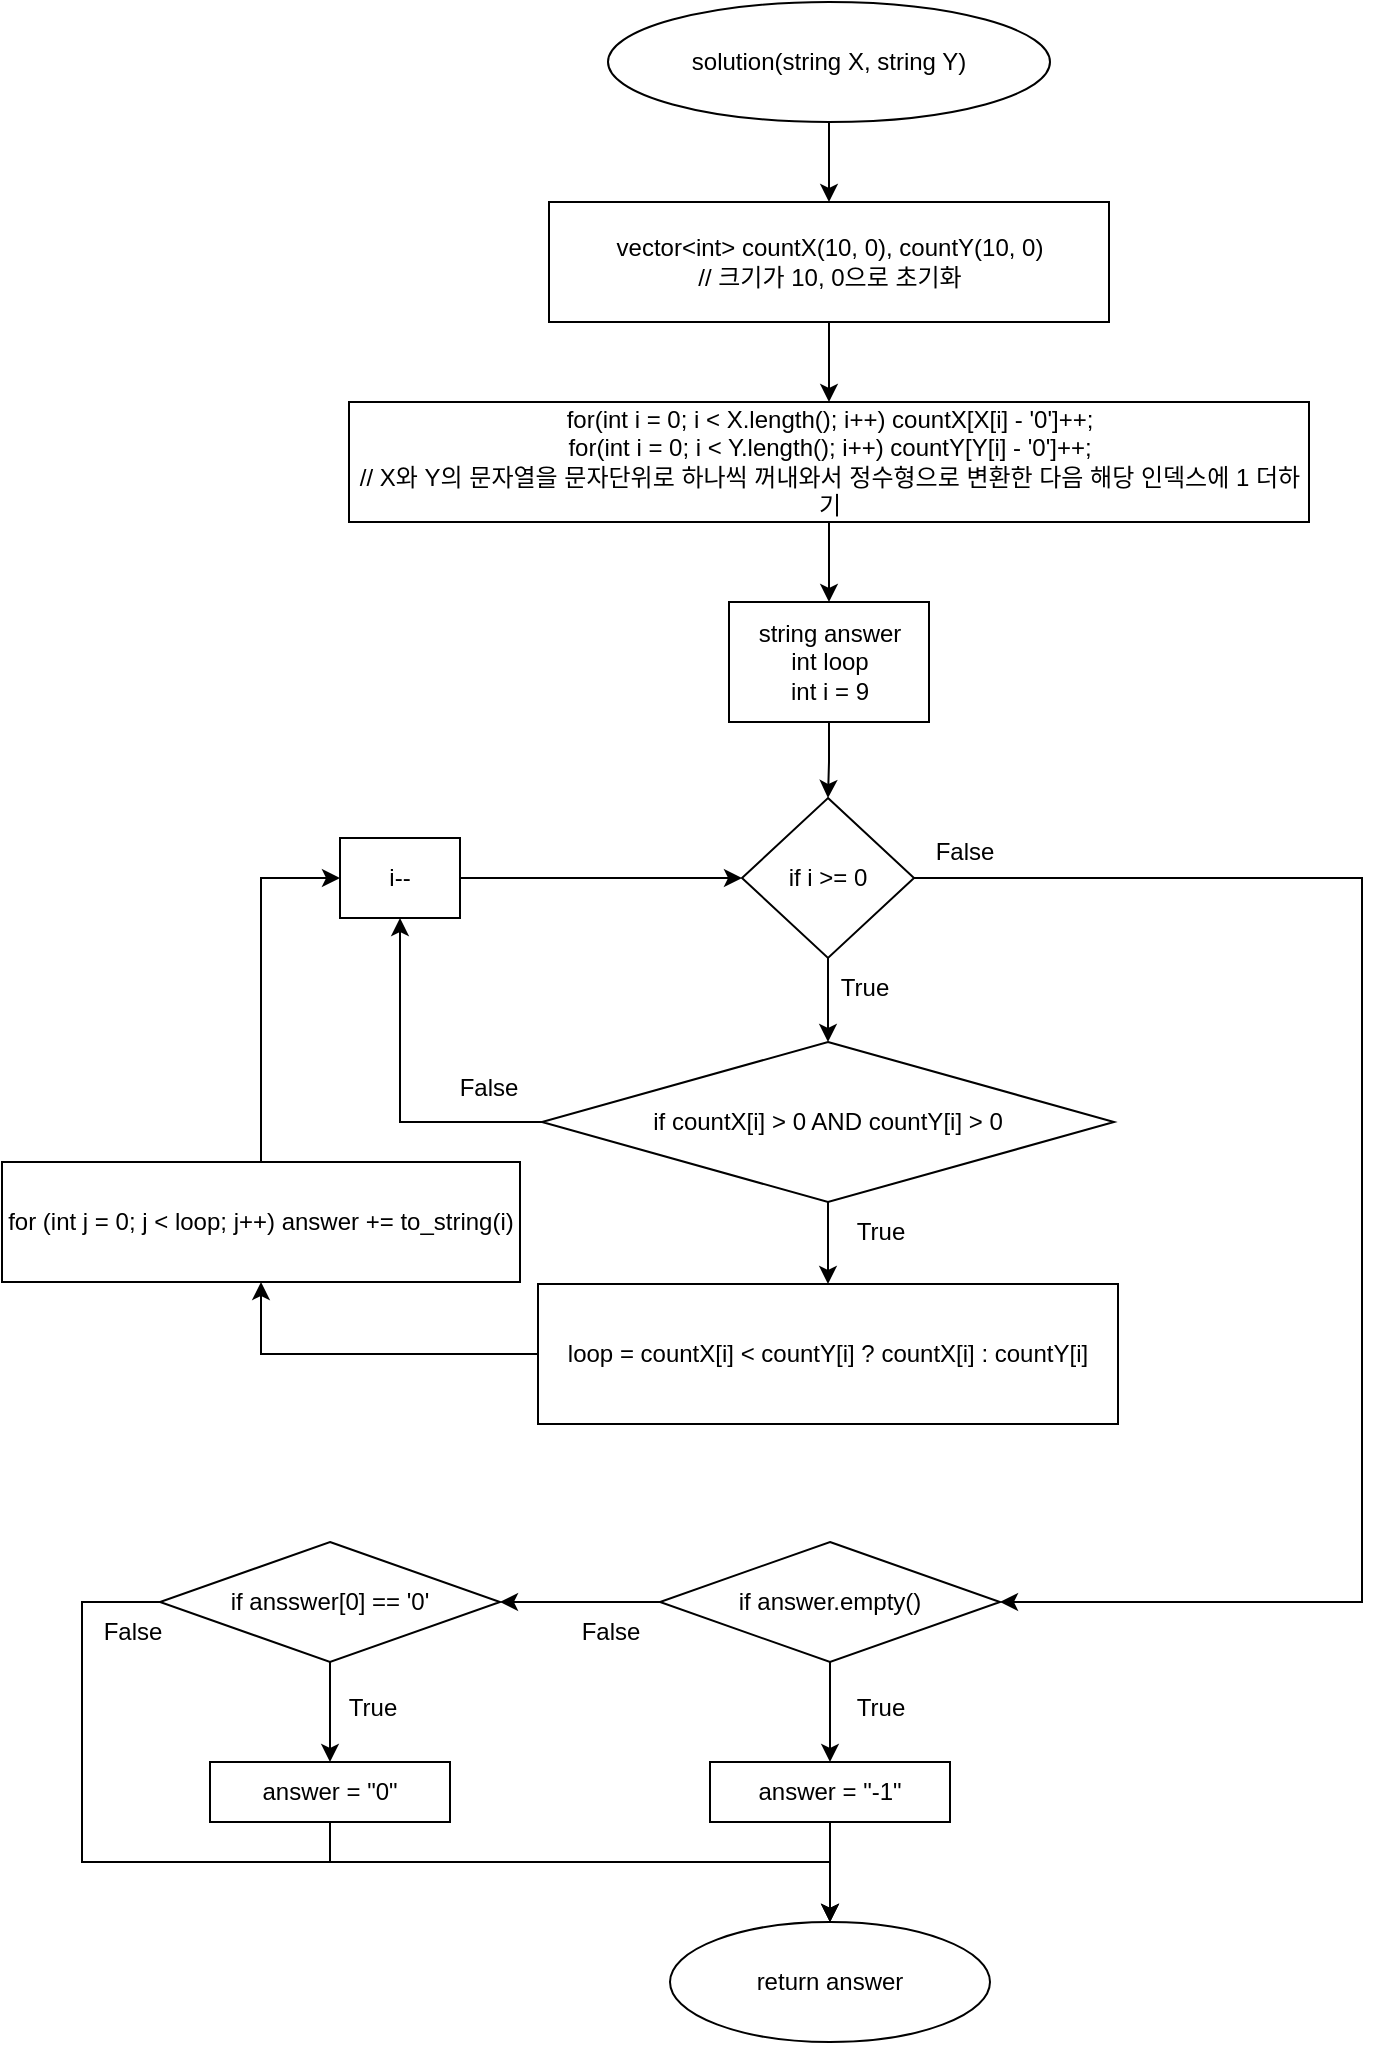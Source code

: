 <mxfile version="21.2.8" type="device">
  <diagram id="C5RBs43oDa-KdzZeNtuy" name="Page-1">
    <mxGraphModel dx="540" dy="622" grid="1" gridSize="10" guides="1" tooltips="1" connect="1" arrows="1" fold="1" page="1" pageScale="1" pageWidth="827" pageHeight="1169" math="0" shadow="0">
      <root>
        <mxCell id="WIyWlLk6GJQsqaUBKTNV-0" />
        <mxCell id="WIyWlLk6GJQsqaUBKTNV-1" parent="WIyWlLk6GJQsqaUBKTNV-0" />
        <mxCell id="y7oVH6b_le28oKli2TMe-2" value="" style="edgeStyle=orthogonalEdgeStyle;rounded=0;orthogonalLoop=1;jettySize=auto;html=1;" parent="WIyWlLk6GJQsqaUBKTNV-1" source="y7oVH6b_le28oKli2TMe-0" target="y7oVH6b_le28oKli2TMe-1" edge="1">
          <mxGeometry relative="1" as="geometry" />
        </mxCell>
        <mxCell id="y7oVH6b_le28oKli2TMe-0" value="solution(string X, string Y)" style="ellipse;whiteSpace=wrap;html=1;" parent="WIyWlLk6GJQsqaUBKTNV-1" vertex="1">
          <mxGeometry x="303" y="80" width="221" height="60" as="geometry" />
        </mxCell>
        <mxCell id="y7oVH6b_le28oKli2TMe-5" value="" style="edgeStyle=orthogonalEdgeStyle;rounded=0;orthogonalLoop=1;jettySize=auto;html=1;" parent="WIyWlLk6GJQsqaUBKTNV-1" source="y7oVH6b_le28oKli2TMe-1" target="y7oVH6b_le28oKli2TMe-4" edge="1">
          <mxGeometry relative="1" as="geometry" />
        </mxCell>
        <mxCell id="y7oVH6b_le28oKli2TMe-1" value="vector&amp;lt;int&amp;gt; countX(10, 0), countY(10, 0)&lt;br&gt;// 크기가 10, 0으로 초기화" style="whiteSpace=wrap;html=1;" parent="WIyWlLk6GJQsqaUBKTNV-1" vertex="1">
          <mxGeometry x="273.5" y="180" width="280" height="60" as="geometry" />
        </mxCell>
        <mxCell id="y7oVH6b_le28oKli2TMe-8" value="" style="edgeStyle=orthogonalEdgeStyle;rounded=0;orthogonalLoop=1;jettySize=auto;html=1;" parent="WIyWlLk6GJQsqaUBKTNV-1" source="y7oVH6b_le28oKli2TMe-4" target="y7oVH6b_le28oKli2TMe-7" edge="1">
          <mxGeometry relative="1" as="geometry" />
        </mxCell>
        <mxCell id="y7oVH6b_le28oKli2TMe-4" value="for(int i = 0; i &amp;lt; X.length(); i++) countX[X[i] - &#39;0&#39;]++;&lt;br&gt;for(int i = 0; i &amp;lt; Y.length(); i++) countY[Y[i] - &#39;0&#39;]++;&lt;br&gt;// X와 Y의 문자열을 문자단위로 하나씩 꺼내와서 정수형으로 변환한 다음 해당 인덱스에 1 더하기" style="whiteSpace=wrap;html=1;" parent="WIyWlLk6GJQsqaUBKTNV-1" vertex="1">
          <mxGeometry x="173.5" y="280" width="480" height="60" as="geometry" />
        </mxCell>
        <mxCell id="y7oVH6b_le28oKli2TMe-10" value="" style="edgeStyle=orthogonalEdgeStyle;rounded=0;orthogonalLoop=1;jettySize=auto;html=1;" parent="WIyWlLk6GJQsqaUBKTNV-1" source="y7oVH6b_le28oKli2TMe-7" target="y7oVH6b_le28oKli2TMe-9" edge="1">
          <mxGeometry relative="1" as="geometry" />
        </mxCell>
        <mxCell id="y7oVH6b_le28oKli2TMe-7" value="string answer&lt;br&gt;int loop&lt;br&gt;int i = 9" style="whiteSpace=wrap;html=1;" parent="WIyWlLk6GJQsqaUBKTNV-1" vertex="1">
          <mxGeometry x="363.5" y="380" width="100" height="60" as="geometry" />
        </mxCell>
        <mxCell id="y7oVH6b_le28oKli2TMe-18" value="" style="edgeStyle=orthogonalEdgeStyle;rounded=0;orthogonalLoop=1;jettySize=auto;html=1;" parent="WIyWlLk6GJQsqaUBKTNV-1" source="y7oVH6b_le28oKli2TMe-9" target="y7oVH6b_le28oKli2TMe-17" edge="1">
          <mxGeometry relative="1" as="geometry" />
        </mxCell>
        <mxCell id="y7oVH6b_le28oKli2TMe-33" style="edgeStyle=orthogonalEdgeStyle;rounded=0;orthogonalLoop=1;jettySize=auto;html=1;entryX=1;entryY=0.5;entryDx=0;entryDy=0;" parent="WIyWlLk6GJQsqaUBKTNV-1" source="y7oVH6b_le28oKli2TMe-9" target="y7oVH6b_le28oKli2TMe-32" edge="1">
          <mxGeometry relative="1" as="geometry">
            <Array as="points">
              <mxPoint x="680" y="518" />
              <mxPoint x="680" y="880" />
            </Array>
          </mxGeometry>
        </mxCell>
        <mxCell id="y7oVH6b_le28oKli2TMe-9" value="if i &amp;gt;= 0" style="rhombus;whiteSpace=wrap;html=1;" parent="WIyWlLk6GJQsqaUBKTNV-1" vertex="1">
          <mxGeometry x="370" y="478" width="86" height="80" as="geometry" />
        </mxCell>
        <mxCell id="y7oVH6b_le28oKli2TMe-22" value="" style="edgeStyle=orthogonalEdgeStyle;rounded=0;orthogonalLoop=1;jettySize=auto;html=1;" parent="WIyWlLk6GJQsqaUBKTNV-1" source="y7oVH6b_le28oKli2TMe-17" target="y7oVH6b_le28oKli2TMe-21" edge="1">
          <mxGeometry relative="1" as="geometry" />
        </mxCell>
        <mxCell id="y7oVH6b_le28oKli2TMe-27" style="edgeStyle=orthogonalEdgeStyle;rounded=0;orthogonalLoop=1;jettySize=auto;html=1;entryX=0.5;entryY=1;entryDx=0;entryDy=0;" parent="WIyWlLk6GJQsqaUBKTNV-1" source="y7oVH6b_le28oKli2TMe-17" target="y7oVH6b_le28oKli2TMe-24" edge="1">
          <mxGeometry relative="1" as="geometry" />
        </mxCell>
        <mxCell id="y7oVH6b_le28oKli2TMe-17" value="if countX[i] &amp;gt; 0 AND countY[i] &amp;gt; 0" style="rhombus;whiteSpace=wrap;html=1;" parent="WIyWlLk6GJQsqaUBKTNV-1" vertex="1">
          <mxGeometry x="270" y="600" width="286" height="80" as="geometry" />
        </mxCell>
        <mxCell id="y7oVH6b_le28oKli2TMe-30" style="edgeStyle=orthogonalEdgeStyle;rounded=0;orthogonalLoop=1;jettySize=auto;html=1;entryX=0;entryY=0.5;entryDx=0;entryDy=0;" parent="WIyWlLk6GJQsqaUBKTNV-1" source="y7oVH6b_le28oKli2TMe-19" target="y7oVH6b_le28oKli2TMe-24" edge="1">
          <mxGeometry relative="1" as="geometry" />
        </mxCell>
        <mxCell id="y7oVH6b_le28oKli2TMe-19" value="for (int j = 0; j &amp;lt; loop; j++) answer += to_string(i)" style="whiteSpace=wrap;html=1;" parent="WIyWlLk6GJQsqaUBKTNV-1" vertex="1">
          <mxGeometry y="660" width="259" height="60" as="geometry" />
        </mxCell>
        <mxCell id="y7oVH6b_le28oKli2TMe-23" style="edgeStyle=orthogonalEdgeStyle;rounded=0;orthogonalLoop=1;jettySize=auto;html=1;entryX=0.5;entryY=1;entryDx=0;entryDy=0;" parent="WIyWlLk6GJQsqaUBKTNV-1" source="y7oVH6b_le28oKli2TMe-21" target="y7oVH6b_le28oKli2TMe-19" edge="1">
          <mxGeometry relative="1" as="geometry" />
        </mxCell>
        <mxCell id="y7oVH6b_le28oKli2TMe-21" value="loop = countX[i] &amp;lt; countY[i] ? countX[i] : countY[i]" style="whiteSpace=wrap;html=1;" parent="WIyWlLk6GJQsqaUBKTNV-1" vertex="1">
          <mxGeometry x="268" y="721" width="290" height="70" as="geometry" />
        </mxCell>
        <mxCell id="y7oVH6b_le28oKli2TMe-29" style="edgeStyle=orthogonalEdgeStyle;rounded=0;orthogonalLoop=1;jettySize=auto;html=1;entryX=0;entryY=0.5;entryDx=0;entryDy=0;" parent="WIyWlLk6GJQsqaUBKTNV-1" source="y7oVH6b_le28oKli2TMe-24" target="y7oVH6b_le28oKli2TMe-9" edge="1">
          <mxGeometry relative="1" as="geometry" />
        </mxCell>
        <mxCell id="y7oVH6b_le28oKli2TMe-24" value="i--" style="whiteSpace=wrap;html=1;" parent="WIyWlLk6GJQsqaUBKTNV-1" vertex="1">
          <mxGeometry x="169" y="498" width="60" height="40" as="geometry" />
        </mxCell>
        <mxCell id="y7oVH6b_le28oKli2TMe-26" value="True" style="text;html=1;align=center;verticalAlign=middle;resizable=0;points=[];autosize=1;strokeColor=none;fillColor=none;" parent="WIyWlLk6GJQsqaUBKTNV-1" vertex="1">
          <mxGeometry x="413.5" y="680" width="50" height="30" as="geometry" />
        </mxCell>
        <mxCell id="y7oVH6b_le28oKli2TMe-28" value="False" style="text;html=1;align=center;verticalAlign=middle;resizable=0;points=[];autosize=1;strokeColor=none;fillColor=none;" parent="WIyWlLk6GJQsqaUBKTNV-1" vertex="1">
          <mxGeometry x="218" y="608" width="50" height="30" as="geometry" />
        </mxCell>
        <mxCell id="y7oVH6b_le28oKli2TMe-39" value="" style="edgeStyle=orthogonalEdgeStyle;rounded=0;orthogonalLoop=1;jettySize=auto;html=1;" parent="WIyWlLk6GJQsqaUBKTNV-1" source="y7oVH6b_le28oKli2TMe-32" target="y7oVH6b_le28oKli2TMe-38" edge="1">
          <mxGeometry relative="1" as="geometry" />
        </mxCell>
        <mxCell id="y7oVH6b_le28oKli2TMe-41" value="" style="edgeStyle=orthogonalEdgeStyle;rounded=0;orthogonalLoop=1;jettySize=auto;html=1;" parent="WIyWlLk6GJQsqaUBKTNV-1" source="y7oVH6b_le28oKli2TMe-32" target="y7oVH6b_le28oKli2TMe-40" edge="1">
          <mxGeometry relative="1" as="geometry" />
        </mxCell>
        <mxCell id="y7oVH6b_le28oKli2TMe-32" value="if answer.empty()" style="rhombus;whiteSpace=wrap;html=1;" parent="WIyWlLk6GJQsqaUBKTNV-1" vertex="1">
          <mxGeometry x="329" y="850" width="170" height="60" as="geometry" />
        </mxCell>
        <mxCell id="y7oVH6b_le28oKli2TMe-34" value="True" style="text;html=1;align=center;verticalAlign=middle;resizable=0;points=[];autosize=1;strokeColor=none;fillColor=none;" parent="WIyWlLk6GJQsqaUBKTNV-1" vertex="1">
          <mxGeometry x="406" y="558" width="50" height="30" as="geometry" />
        </mxCell>
        <mxCell id="y7oVH6b_le28oKli2TMe-35" value="False" style="text;html=1;align=center;verticalAlign=middle;resizable=0;points=[];autosize=1;strokeColor=none;fillColor=none;" parent="WIyWlLk6GJQsqaUBKTNV-1" vertex="1">
          <mxGeometry x="456" y="490" width="50" height="30" as="geometry" />
        </mxCell>
        <mxCell id="y7oVH6b_le28oKli2TMe-52" value="" style="edgeStyle=orthogonalEdgeStyle;rounded=0;orthogonalLoop=1;jettySize=auto;html=1;" parent="WIyWlLk6GJQsqaUBKTNV-1" source="y7oVH6b_le28oKli2TMe-38" target="y7oVH6b_le28oKli2TMe-49" edge="1">
          <mxGeometry relative="1" as="geometry" />
        </mxCell>
        <mxCell id="y7oVH6b_le28oKli2TMe-38" value="answer = &quot;-1&quot;" style="whiteSpace=wrap;html=1;" parent="WIyWlLk6GJQsqaUBKTNV-1" vertex="1">
          <mxGeometry x="354" y="960" width="120" height="30" as="geometry" />
        </mxCell>
        <mxCell id="y7oVH6b_le28oKli2TMe-43" value="" style="edgeStyle=orthogonalEdgeStyle;rounded=0;orthogonalLoop=1;jettySize=auto;html=1;" parent="WIyWlLk6GJQsqaUBKTNV-1" source="y7oVH6b_le28oKli2TMe-40" edge="1">
          <mxGeometry relative="1" as="geometry">
            <mxPoint x="164" y="960" as="targetPoint" />
          </mxGeometry>
        </mxCell>
        <mxCell id="y7oVH6b_le28oKli2TMe-56" style="edgeStyle=orthogonalEdgeStyle;rounded=0;orthogonalLoop=1;jettySize=auto;html=1;entryX=0.5;entryY=0;entryDx=0;entryDy=0;" parent="WIyWlLk6GJQsqaUBKTNV-1" source="y7oVH6b_le28oKli2TMe-40" target="y7oVH6b_le28oKli2TMe-49" edge="1">
          <mxGeometry relative="1" as="geometry">
            <Array as="points">
              <mxPoint x="40" y="880" />
              <mxPoint x="40" y="1010" />
              <mxPoint x="414" y="1010" />
            </Array>
          </mxGeometry>
        </mxCell>
        <mxCell id="y7oVH6b_le28oKli2TMe-40" value="if ansswer[0] == &#39;0&#39;" style="rhombus;whiteSpace=wrap;html=1;" parent="WIyWlLk6GJQsqaUBKTNV-1" vertex="1">
          <mxGeometry x="79" y="850" width="170" height="60" as="geometry" />
        </mxCell>
        <mxCell id="y7oVH6b_le28oKli2TMe-51" style="edgeStyle=orthogonalEdgeStyle;rounded=0;orthogonalLoop=1;jettySize=auto;html=1;" parent="WIyWlLk6GJQsqaUBKTNV-1" source="y7oVH6b_le28oKli2TMe-44" target="y7oVH6b_le28oKli2TMe-49" edge="1">
          <mxGeometry relative="1" as="geometry">
            <Array as="points">
              <mxPoint x="164" y="1010" />
              <mxPoint x="414" y="1010" />
            </Array>
          </mxGeometry>
        </mxCell>
        <mxCell id="y7oVH6b_le28oKli2TMe-44" value="answer = &quot;0&quot;" style="whiteSpace=wrap;html=1;" parent="WIyWlLk6GJQsqaUBKTNV-1" vertex="1">
          <mxGeometry x="104" y="960" width="120" height="30" as="geometry" />
        </mxCell>
        <mxCell id="y7oVH6b_le28oKli2TMe-45" value="True" style="text;html=1;align=center;verticalAlign=middle;resizable=0;points=[];autosize=1;strokeColor=none;fillColor=none;" parent="WIyWlLk6GJQsqaUBKTNV-1" vertex="1">
          <mxGeometry x="414" y="918" width="50" height="30" as="geometry" />
        </mxCell>
        <mxCell id="y7oVH6b_le28oKli2TMe-46" value="True" style="text;html=1;align=center;verticalAlign=middle;resizable=0;points=[];autosize=1;strokeColor=none;fillColor=none;" parent="WIyWlLk6GJQsqaUBKTNV-1" vertex="1">
          <mxGeometry x="160" y="918" width="50" height="30" as="geometry" />
        </mxCell>
        <mxCell id="y7oVH6b_le28oKli2TMe-47" value="False" style="text;html=1;align=center;verticalAlign=middle;resizable=0;points=[];autosize=1;strokeColor=none;fillColor=none;" parent="WIyWlLk6GJQsqaUBKTNV-1" vertex="1">
          <mxGeometry x="279" y="880" width="50" height="30" as="geometry" />
        </mxCell>
        <mxCell id="y7oVH6b_le28oKli2TMe-49" value="return answer" style="ellipse;whiteSpace=wrap;html=1;" parent="WIyWlLk6GJQsqaUBKTNV-1" vertex="1">
          <mxGeometry x="334" y="1040" width="160" height="60" as="geometry" />
        </mxCell>
        <mxCell id="y7oVH6b_le28oKli2TMe-53" value="False" style="text;html=1;align=center;verticalAlign=middle;resizable=0;points=[];autosize=1;strokeColor=none;fillColor=none;" parent="WIyWlLk6GJQsqaUBKTNV-1" vertex="1">
          <mxGeometry x="40" y="880" width="50" height="30" as="geometry" />
        </mxCell>
      </root>
    </mxGraphModel>
  </diagram>
</mxfile>
